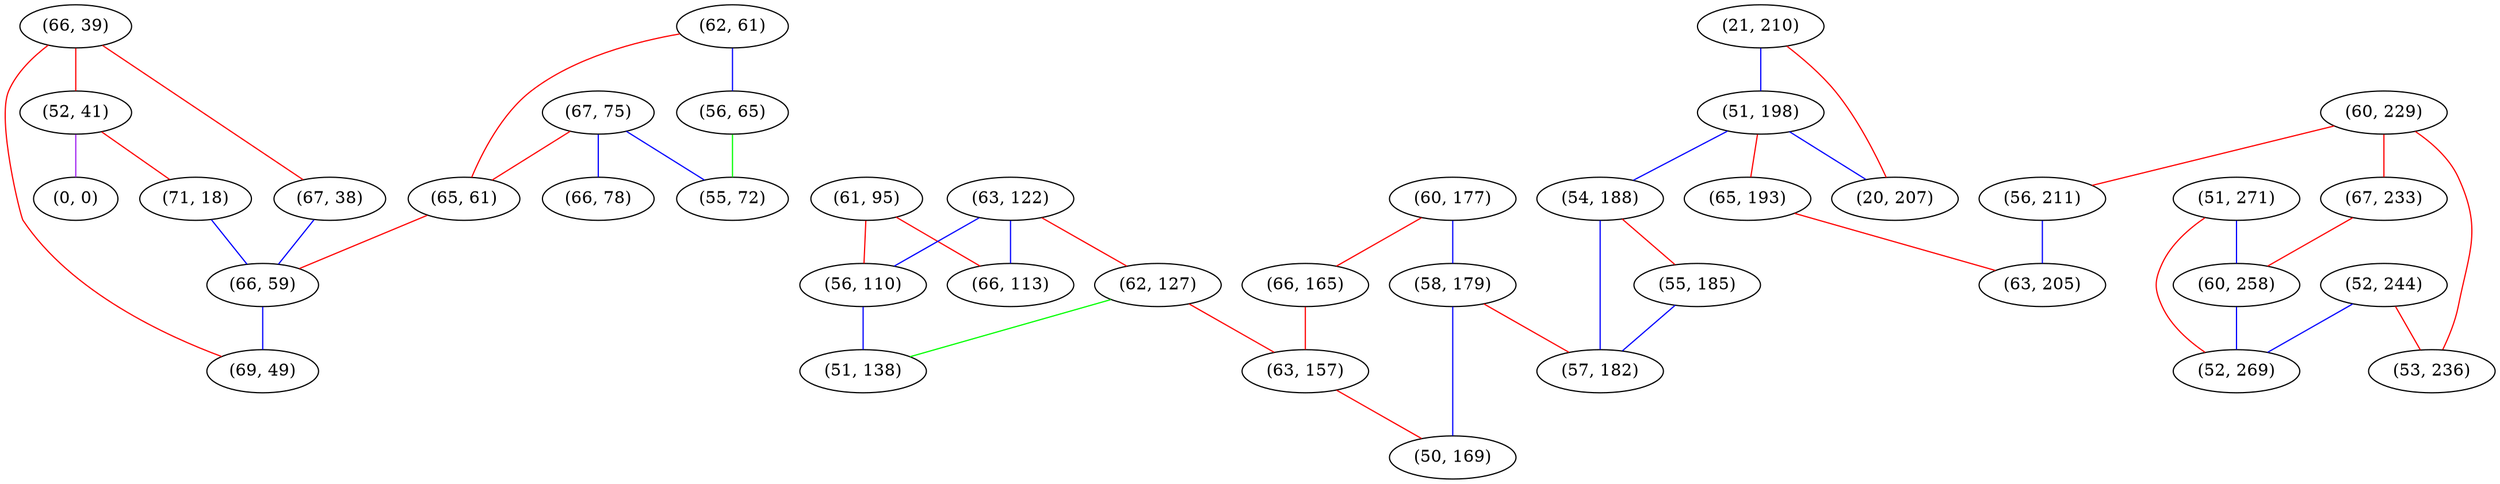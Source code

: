 graph "" {
"(66, 39)";
"(61, 95)";
"(67, 75)";
"(63, 122)";
"(62, 61)";
"(62, 127)";
"(56, 65)";
"(21, 210)";
"(60, 229)";
"(56, 211)";
"(60, 177)";
"(51, 198)";
"(56, 110)";
"(51, 271)";
"(67, 233)";
"(52, 41)";
"(54, 188)";
"(20, 207)";
"(58, 179)";
"(65, 193)";
"(66, 113)";
"(55, 185)";
"(0, 0)";
"(52, 244)";
"(60, 258)";
"(71, 18)";
"(67, 38)";
"(65, 61)";
"(51, 138)";
"(66, 78)";
"(66, 59)";
"(66, 165)";
"(52, 269)";
"(63, 157)";
"(69, 49)";
"(55, 72)";
"(63, 205)";
"(50, 169)";
"(53, 236)";
"(57, 182)";
"(66, 39)" -- "(69, 49)"  [color=red, key=0, weight=1];
"(66, 39)" -- "(52, 41)"  [color=red, key=0, weight=1];
"(66, 39)" -- "(67, 38)"  [color=red, key=0, weight=1];
"(61, 95)" -- "(56, 110)"  [color=red, key=0, weight=1];
"(61, 95)" -- "(66, 113)"  [color=red, key=0, weight=1];
"(67, 75)" -- "(65, 61)"  [color=red, key=0, weight=1];
"(67, 75)" -- "(66, 78)"  [color=blue, key=0, weight=3];
"(67, 75)" -- "(55, 72)"  [color=blue, key=0, weight=3];
"(63, 122)" -- "(56, 110)"  [color=blue, key=0, weight=3];
"(63, 122)" -- "(62, 127)"  [color=red, key=0, weight=1];
"(63, 122)" -- "(66, 113)"  [color=blue, key=0, weight=3];
"(62, 61)" -- "(56, 65)"  [color=blue, key=0, weight=3];
"(62, 61)" -- "(65, 61)"  [color=red, key=0, weight=1];
"(62, 127)" -- "(51, 138)"  [color=green, key=0, weight=2];
"(62, 127)" -- "(63, 157)"  [color=red, key=0, weight=1];
"(56, 65)" -- "(55, 72)"  [color=green, key=0, weight=2];
"(21, 210)" -- "(20, 207)"  [color=red, key=0, weight=1];
"(21, 210)" -- "(51, 198)"  [color=blue, key=0, weight=3];
"(60, 229)" -- "(53, 236)"  [color=red, key=0, weight=1];
"(60, 229)" -- "(67, 233)"  [color=red, key=0, weight=1];
"(60, 229)" -- "(56, 211)"  [color=red, key=0, weight=1];
"(56, 211)" -- "(63, 205)"  [color=blue, key=0, weight=3];
"(60, 177)" -- "(66, 165)"  [color=red, key=0, weight=1];
"(60, 177)" -- "(58, 179)"  [color=blue, key=0, weight=3];
"(51, 198)" -- "(54, 188)"  [color=blue, key=0, weight=3];
"(51, 198)" -- "(20, 207)"  [color=blue, key=0, weight=3];
"(51, 198)" -- "(65, 193)"  [color=red, key=0, weight=1];
"(56, 110)" -- "(51, 138)"  [color=blue, key=0, weight=3];
"(51, 271)" -- "(52, 269)"  [color=red, key=0, weight=1];
"(51, 271)" -- "(60, 258)"  [color=blue, key=0, weight=3];
"(67, 233)" -- "(60, 258)"  [color=red, key=0, weight=1];
"(52, 41)" -- "(0, 0)"  [color=purple, key=0, weight=4];
"(52, 41)" -- "(71, 18)"  [color=red, key=0, weight=1];
"(54, 188)" -- "(57, 182)"  [color=blue, key=0, weight=3];
"(54, 188)" -- "(55, 185)"  [color=red, key=0, weight=1];
"(58, 179)" -- "(57, 182)"  [color=red, key=0, weight=1];
"(58, 179)" -- "(50, 169)"  [color=blue, key=0, weight=3];
"(65, 193)" -- "(63, 205)"  [color=red, key=0, weight=1];
"(55, 185)" -- "(57, 182)"  [color=blue, key=0, weight=3];
"(52, 244)" -- "(52, 269)"  [color=blue, key=0, weight=3];
"(52, 244)" -- "(53, 236)"  [color=red, key=0, weight=1];
"(60, 258)" -- "(52, 269)"  [color=blue, key=0, weight=3];
"(71, 18)" -- "(66, 59)"  [color=blue, key=0, weight=3];
"(67, 38)" -- "(66, 59)"  [color=blue, key=0, weight=3];
"(65, 61)" -- "(66, 59)"  [color=red, key=0, weight=1];
"(66, 59)" -- "(69, 49)"  [color=blue, key=0, weight=3];
"(66, 165)" -- "(63, 157)"  [color=red, key=0, weight=1];
"(63, 157)" -- "(50, 169)"  [color=red, key=0, weight=1];
}
